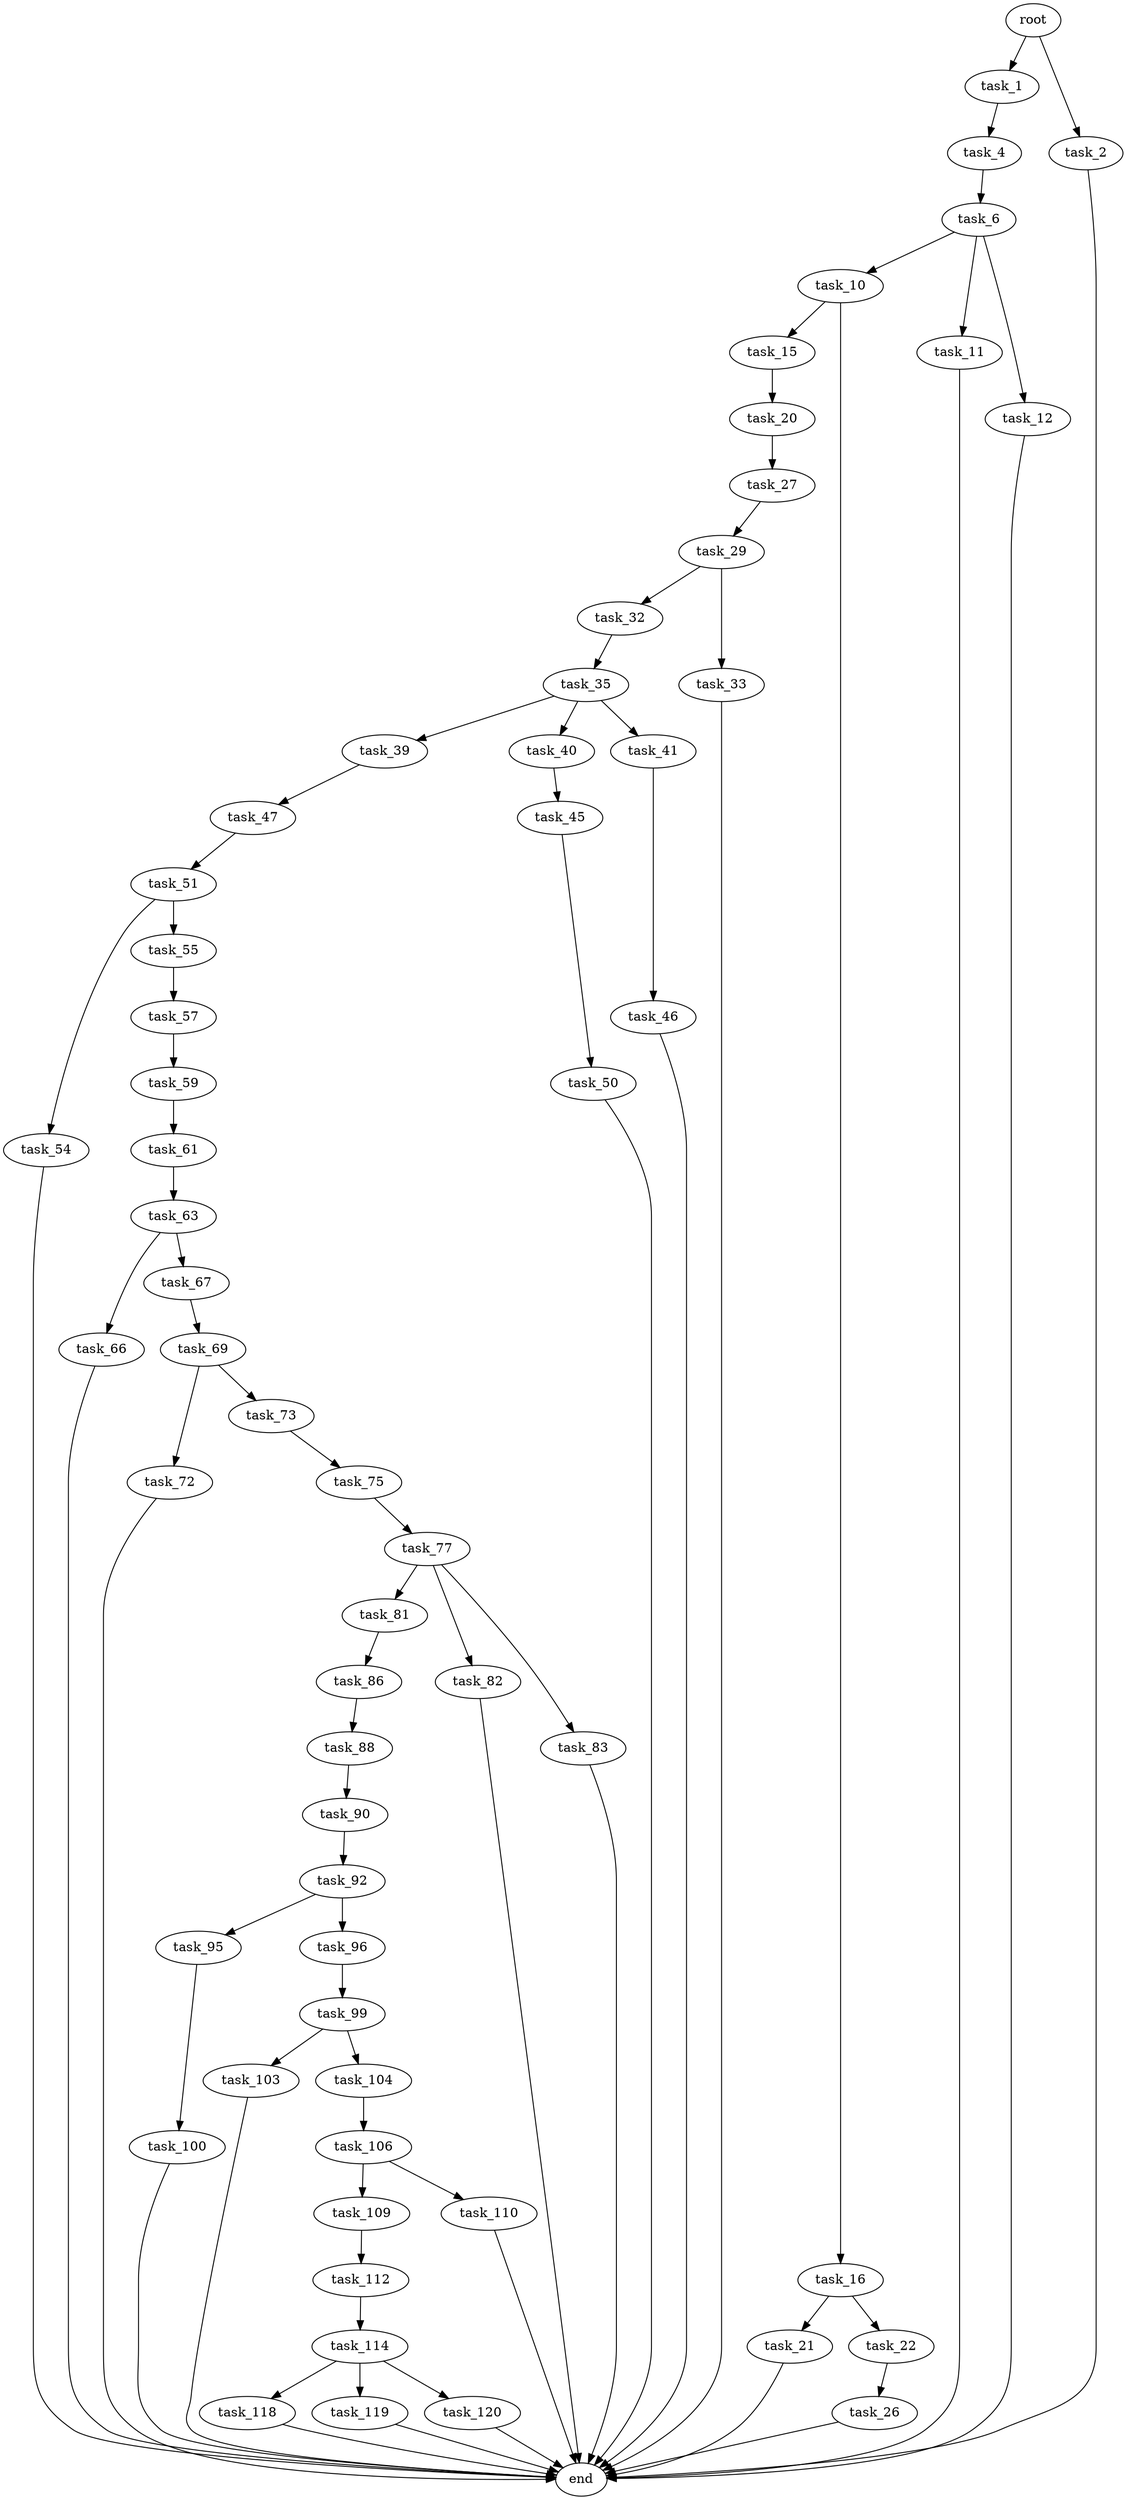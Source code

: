 digraph G {
  root [size="0.000000"];
  task_1 [size="302818462674.000000"];
  task_2 [size="2477383029.000000"];
  task_4 [size="91706615801.000000"];
  task_6 [size="185943458924.000000"];
  task_10 [size="9942872322.000000"];
  task_11 [size="23528811001.000000"];
  task_12 [size="549755813888.000000"];
  task_15 [size="27262996255.000000"];
  task_16 [size="823898643039.000000"];
  task_20 [size="243519122450.000000"];
  task_21 [size="20498659687.000000"];
  task_22 [size="22201290211.000000"];
  task_26 [size="15960857628.000000"];
  task_27 [size="13137884088.000000"];
  task_29 [size="8589934592.000000"];
  task_32 [size="17991378213.000000"];
  task_33 [size="2943477890.000000"];
  task_35 [size="163519862761.000000"];
  task_39 [size="1855962436.000000"];
  task_40 [size="28991029248.000000"];
  task_41 [size="1906464845.000000"];
  task_45 [size="911749669248.000000"];
  task_46 [size="8589934592.000000"];
  task_47 [size="401630070880.000000"];
  task_50 [size="20839086709.000000"];
  task_51 [size="502341965.000000"];
  task_54 [size="231928233984.000000"];
  task_55 [size="1642646663.000000"];
  task_57 [size="170843631725.000000"];
  task_59 [size="233303906908.000000"];
  task_61 [size="28991029248.000000"];
  task_63 [size="1073741824000.000000"];
  task_66 [size="368293445632.000000"];
  task_67 [size="599197008.000000"];
  task_69 [size="124333547624.000000"];
  task_72 [size="418676719139.000000"];
  task_73 [size="7741908832.000000"];
  task_75 [size="935193216848.000000"];
  task_77 [size="746139833397.000000"];
  task_81 [size="1053121071.000000"];
  task_82 [size="1851210511.000000"];
  task_83 [size="28991029248.000000"];
  task_86 [size="549755813888.000000"];
  task_88 [size="483197914366.000000"];
  task_90 [size="11632222508.000000"];
  task_92 [size="1073741824000.000000"];
  task_95 [size="12644956116.000000"];
  task_96 [size="368293445632.000000"];
  task_99 [size="325351883952.000000"];
  task_100 [size="326302552457.000000"];
  task_103 [size="356235812.000000"];
  task_104 [size="180888180572.000000"];
  task_106 [size="150172795936.000000"];
  task_109 [size="8312964071.000000"];
  task_110 [size="549755813888.000000"];
  task_112 [size="281121866217.000000"];
  task_114 [size="12088434753.000000"];
  task_118 [size="386276707856.000000"];
  task_119 [size="28991029248.000000"];
  task_120 [size="368293445632.000000"];
  end [size="0.000000"];

  root -> task_1 [size="1.000000"];
  root -> task_2 [size="1.000000"];
  task_1 -> task_4 [size="411041792.000000"];
  task_2 -> end [size="1.000000"];
  task_4 -> task_6 [size="75497472.000000"];
  task_6 -> task_10 [size="134217728.000000"];
  task_6 -> task_11 [size="134217728.000000"];
  task_6 -> task_12 [size="134217728.000000"];
  task_10 -> task_15 [size="411041792.000000"];
  task_10 -> task_16 [size="411041792.000000"];
  task_11 -> end [size="1.000000"];
  task_12 -> end [size="1.000000"];
  task_15 -> task_20 [size="33554432.000000"];
  task_16 -> task_21 [size="838860800.000000"];
  task_16 -> task_22 [size="838860800.000000"];
  task_20 -> task_27 [size="536870912.000000"];
  task_21 -> end [size="1.000000"];
  task_22 -> task_26 [size="411041792.000000"];
  task_26 -> end [size="1.000000"];
  task_27 -> task_29 [size="33554432.000000"];
  task_29 -> task_32 [size="33554432.000000"];
  task_29 -> task_33 [size="33554432.000000"];
  task_32 -> task_35 [size="75497472.000000"];
  task_33 -> end [size="1.000000"];
  task_35 -> task_39 [size="536870912.000000"];
  task_35 -> task_40 [size="536870912.000000"];
  task_35 -> task_41 [size="536870912.000000"];
  task_39 -> task_47 [size="75497472.000000"];
  task_40 -> task_45 [size="75497472.000000"];
  task_41 -> task_46 [size="75497472.000000"];
  task_45 -> task_50 [size="679477248.000000"];
  task_46 -> end [size="1.000000"];
  task_47 -> task_51 [size="411041792.000000"];
  task_50 -> end [size="1.000000"];
  task_51 -> task_54 [size="33554432.000000"];
  task_51 -> task_55 [size="33554432.000000"];
  task_54 -> end [size="1.000000"];
  task_55 -> task_57 [size="75497472.000000"];
  task_57 -> task_59 [size="301989888.000000"];
  task_59 -> task_61 [size="411041792.000000"];
  task_61 -> task_63 [size="75497472.000000"];
  task_63 -> task_66 [size="838860800.000000"];
  task_63 -> task_67 [size="838860800.000000"];
  task_66 -> end [size="1.000000"];
  task_67 -> task_69 [size="33554432.000000"];
  task_69 -> task_72 [size="209715200.000000"];
  task_69 -> task_73 [size="209715200.000000"];
  task_72 -> end [size="1.000000"];
  task_73 -> task_75 [size="301989888.000000"];
  task_75 -> task_77 [size="679477248.000000"];
  task_77 -> task_81 [size="679477248.000000"];
  task_77 -> task_82 [size="679477248.000000"];
  task_77 -> task_83 [size="679477248.000000"];
  task_81 -> task_86 [size="33554432.000000"];
  task_82 -> end [size="1.000000"];
  task_83 -> end [size="1.000000"];
  task_86 -> task_88 [size="536870912.000000"];
  task_88 -> task_90 [size="301989888.000000"];
  task_90 -> task_92 [size="209715200.000000"];
  task_92 -> task_95 [size="838860800.000000"];
  task_92 -> task_96 [size="838860800.000000"];
  task_95 -> task_100 [size="301989888.000000"];
  task_96 -> task_99 [size="411041792.000000"];
  task_99 -> task_103 [size="209715200.000000"];
  task_99 -> task_104 [size="209715200.000000"];
  task_100 -> end [size="1.000000"];
  task_103 -> end [size="1.000000"];
  task_104 -> task_106 [size="134217728.000000"];
  task_106 -> task_109 [size="209715200.000000"];
  task_106 -> task_110 [size="209715200.000000"];
  task_109 -> task_112 [size="209715200.000000"];
  task_110 -> end [size="1.000000"];
  task_112 -> task_114 [size="301989888.000000"];
  task_114 -> task_118 [size="411041792.000000"];
  task_114 -> task_119 [size="411041792.000000"];
  task_114 -> task_120 [size="411041792.000000"];
  task_118 -> end [size="1.000000"];
  task_119 -> end [size="1.000000"];
  task_120 -> end [size="1.000000"];
}
